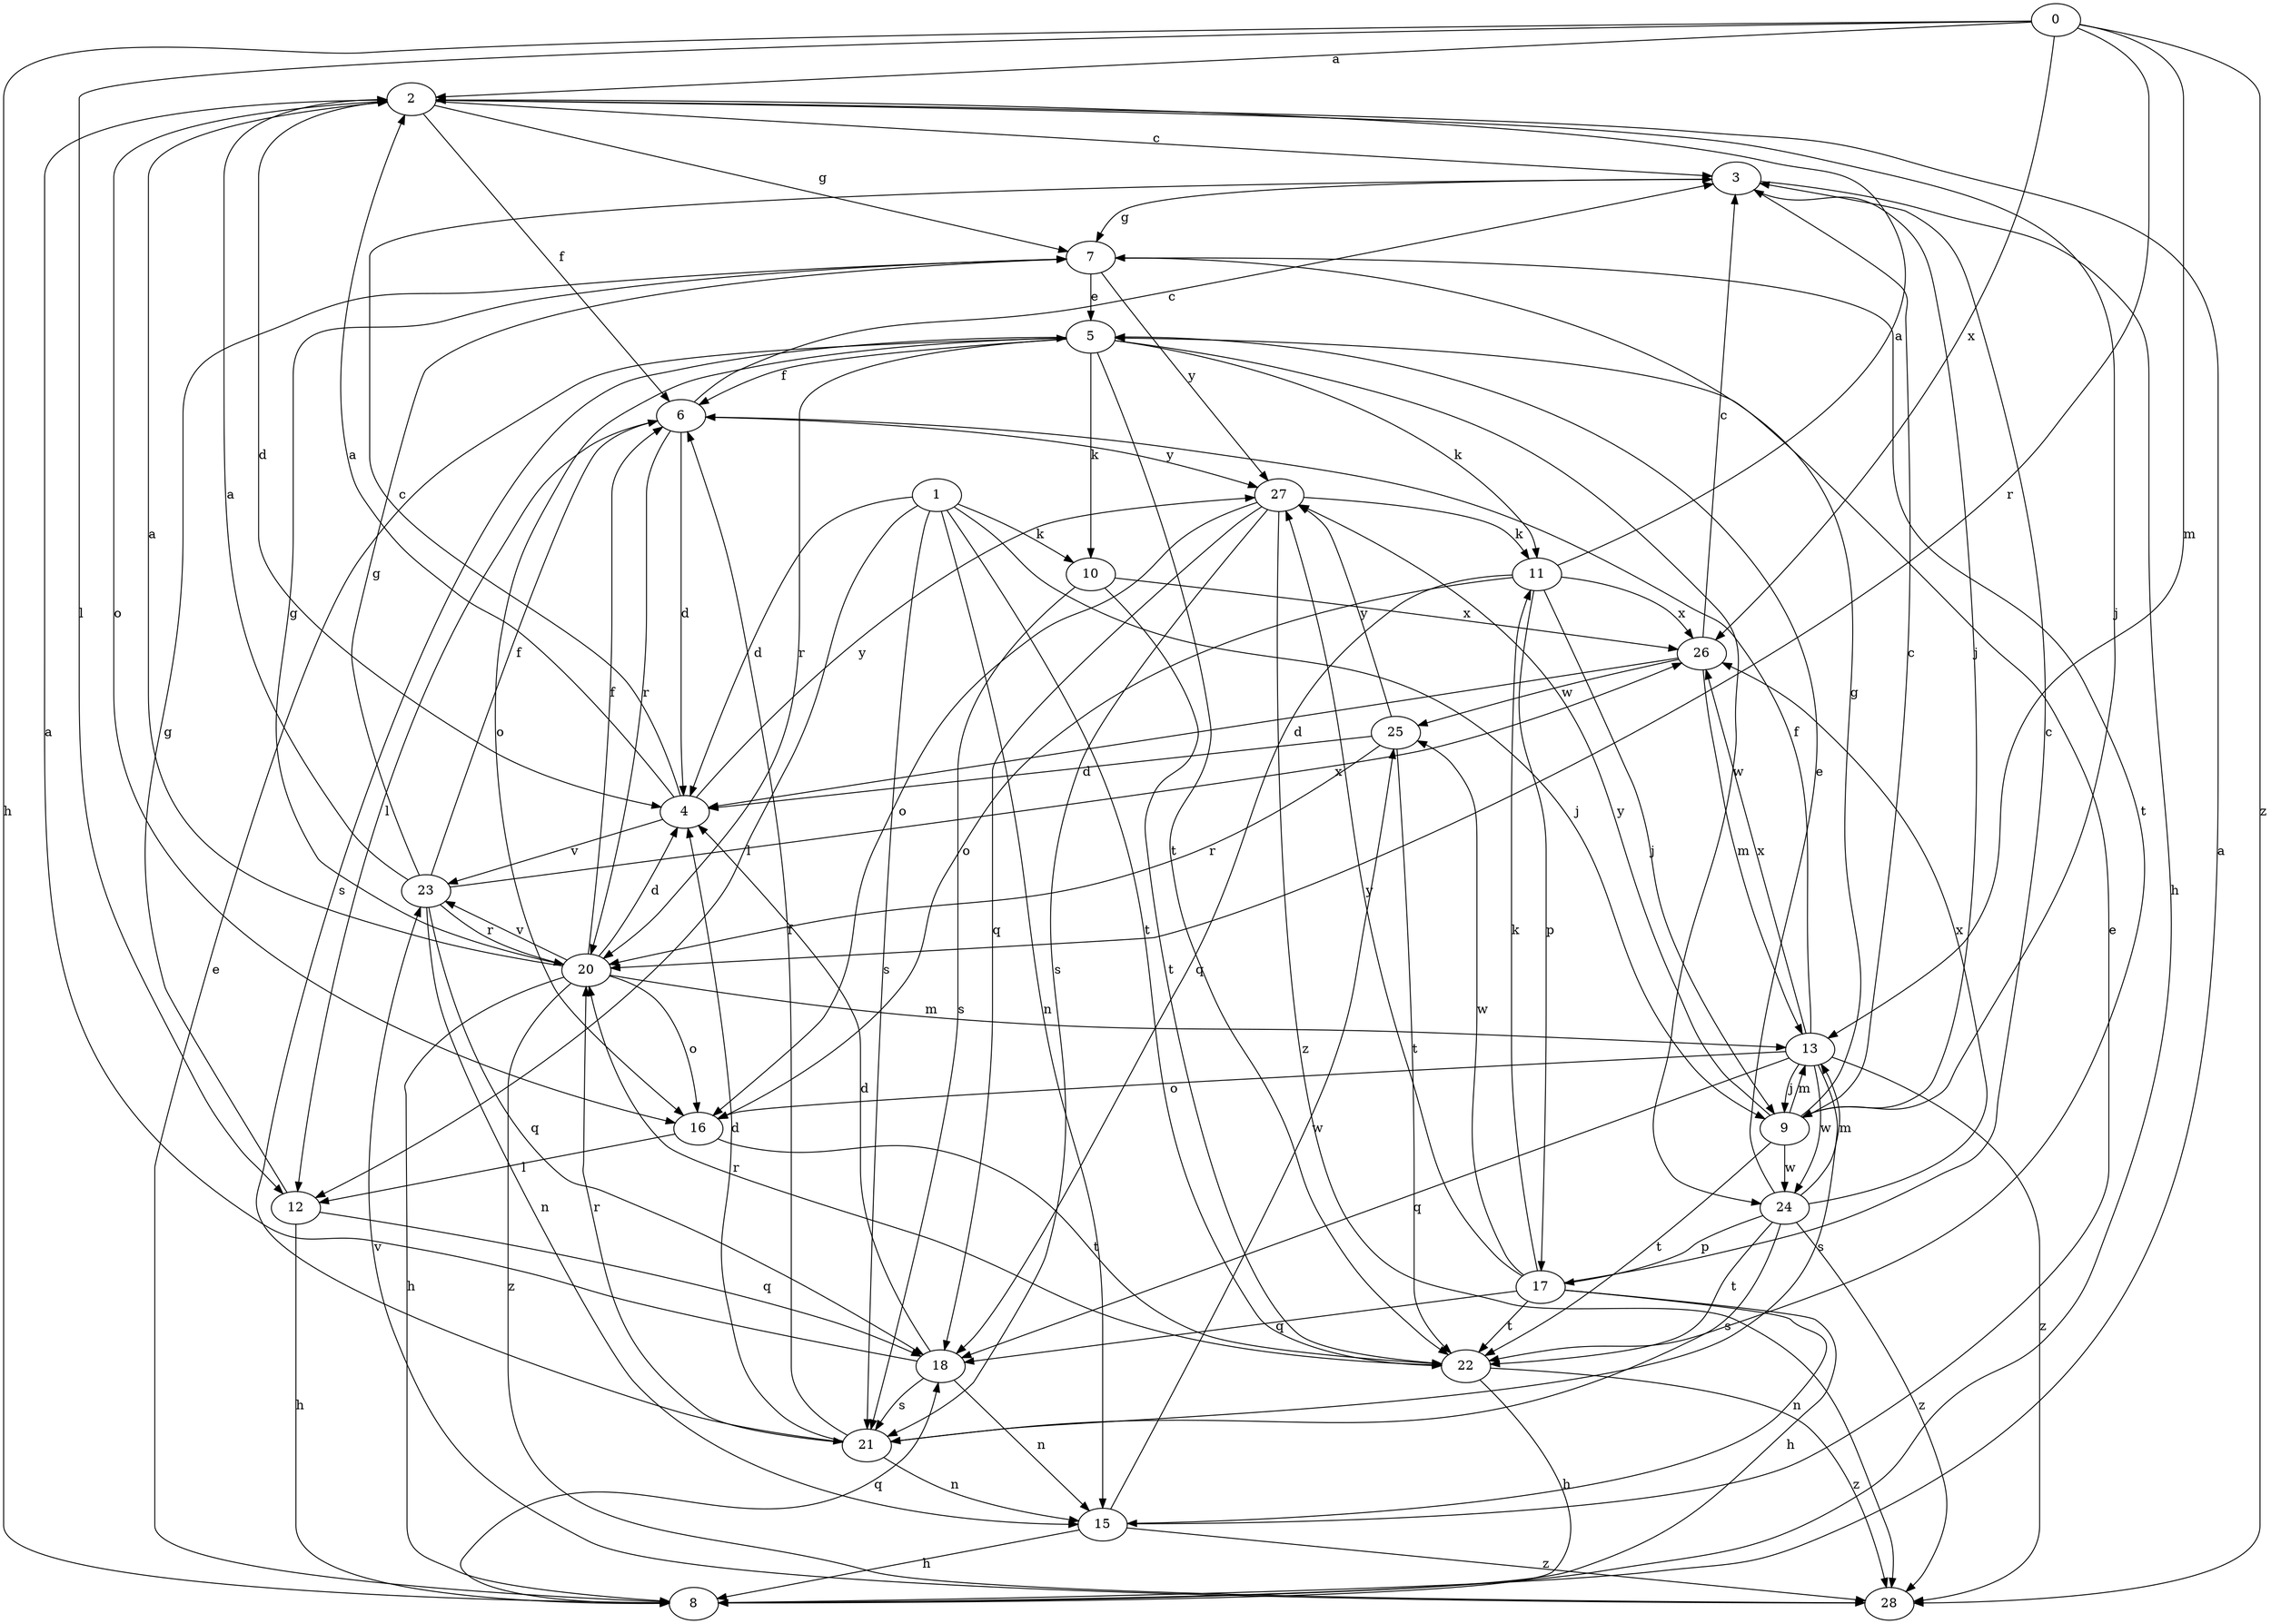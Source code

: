 strict digraph  {
0;
1;
2;
3;
4;
5;
6;
7;
8;
9;
10;
11;
12;
13;
15;
16;
17;
18;
20;
21;
22;
23;
24;
25;
26;
27;
28;
0 -> 2  [label=a];
0 -> 8  [label=h];
0 -> 12  [label=l];
0 -> 13  [label=m];
0 -> 20  [label=r];
0 -> 26  [label=x];
0 -> 28  [label=z];
1 -> 4  [label=d];
1 -> 9  [label=j];
1 -> 10  [label=k];
1 -> 12  [label=l];
1 -> 15  [label=n];
1 -> 21  [label=s];
1 -> 22  [label=t];
2 -> 3  [label=c];
2 -> 4  [label=d];
2 -> 6  [label=f];
2 -> 7  [label=g];
2 -> 9  [label=j];
2 -> 16  [label=o];
3 -> 7  [label=g];
3 -> 8  [label=h];
3 -> 9  [label=j];
4 -> 2  [label=a];
4 -> 3  [label=c];
4 -> 23  [label=v];
4 -> 27  [label=y];
5 -> 6  [label=f];
5 -> 10  [label=k];
5 -> 11  [label=k];
5 -> 16  [label=o];
5 -> 20  [label=r];
5 -> 21  [label=s];
5 -> 22  [label=t];
5 -> 24  [label=w];
6 -> 3  [label=c];
6 -> 4  [label=d];
6 -> 12  [label=l];
6 -> 20  [label=r];
6 -> 27  [label=y];
7 -> 5  [label=e];
7 -> 22  [label=t];
7 -> 27  [label=y];
8 -> 2  [label=a];
8 -> 5  [label=e];
8 -> 18  [label=q];
9 -> 3  [label=c];
9 -> 7  [label=g];
9 -> 13  [label=m];
9 -> 22  [label=t];
9 -> 24  [label=w];
9 -> 27  [label=y];
10 -> 21  [label=s];
10 -> 22  [label=t];
10 -> 26  [label=x];
11 -> 2  [label=a];
11 -> 9  [label=j];
11 -> 16  [label=o];
11 -> 17  [label=p];
11 -> 18  [label=q];
11 -> 26  [label=x];
12 -> 7  [label=g];
12 -> 8  [label=h];
12 -> 18  [label=q];
13 -> 6  [label=f];
13 -> 9  [label=j];
13 -> 16  [label=o];
13 -> 18  [label=q];
13 -> 21  [label=s];
13 -> 24  [label=w];
13 -> 26  [label=x];
13 -> 28  [label=z];
15 -> 5  [label=e];
15 -> 8  [label=h];
15 -> 25  [label=w];
15 -> 28  [label=z];
16 -> 12  [label=l];
16 -> 22  [label=t];
17 -> 3  [label=c];
17 -> 8  [label=h];
17 -> 11  [label=k];
17 -> 15  [label=n];
17 -> 18  [label=q];
17 -> 22  [label=t];
17 -> 25  [label=w];
17 -> 27  [label=y];
18 -> 2  [label=a];
18 -> 4  [label=d];
18 -> 15  [label=n];
18 -> 21  [label=s];
20 -> 2  [label=a];
20 -> 4  [label=d];
20 -> 6  [label=f];
20 -> 7  [label=g];
20 -> 8  [label=h];
20 -> 13  [label=m];
20 -> 16  [label=o];
20 -> 23  [label=v];
20 -> 28  [label=z];
21 -> 4  [label=d];
21 -> 6  [label=f];
21 -> 15  [label=n];
21 -> 20  [label=r];
22 -> 8  [label=h];
22 -> 20  [label=r];
22 -> 28  [label=z];
23 -> 2  [label=a];
23 -> 6  [label=f];
23 -> 7  [label=g];
23 -> 15  [label=n];
23 -> 18  [label=q];
23 -> 20  [label=r];
23 -> 26  [label=x];
24 -> 5  [label=e];
24 -> 13  [label=m];
24 -> 17  [label=p];
24 -> 21  [label=s];
24 -> 22  [label=t];
24 -> 26  [label=x];
24 -> 28  [label=z];
25 -> 4  [label=d];
25 -> 20  [label=r];
25 -> 22  [label=t];
25 -> 27  [label=y];
26 -> 3  [label=c];
26 -> 4  [label=d];
26 -> 13  [label=m];
26 -> 25  [label=w];
27 -> 11  [label=k];
27 -> 16  [label=o];
27 -> 18  [label=q];
27 -> 21  [label=s];
27 -> 28  [label=z];
28 -> 23  [label=v];
}
